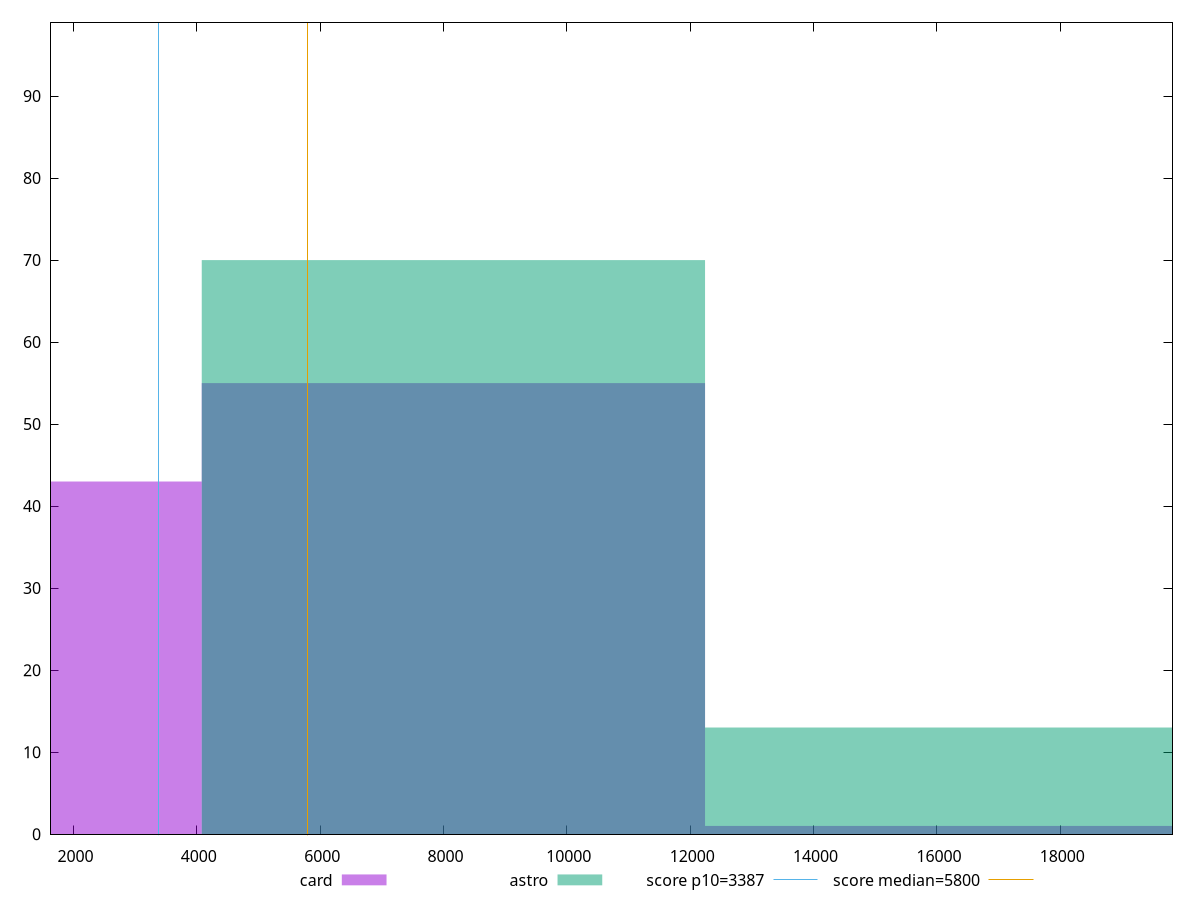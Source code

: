 reset

$card <<EOF
16320.171034948202 1
8160.085517474101 55
0 43
EOF

$astro <<EOF
16320.171034948202 13
8160.085517474101 70
EOF

set key outside below
set boxwidth 8160.085517474101
set xrange [1619.7319999999997:19819.25633881931]
set yrange [0:99]
set trange [0:99]
set style fill transparent solid 0.5 noborder

set parametric
set terminal svg size 640, 500 enhanced background rgb 'white'
set output "reports/report_00027_2021-02-24T12-40-31.850Z/speed-index/comparison/histogram/2_vs_3.svg"

plot $card title "card" with boxes, \
     $astro title "astro" with boxes, \
     3387,t title "score p10=3387", \
     5800,t title "score median=5800"

reset
